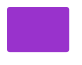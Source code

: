 @startuml

skinparam ClassBackgroundColor #DarkOrchid
skinparam ClassFontColor #DarkOrchid
skinparam ClassBorderColor #DarkOrchid

skinparam ClassStereotypeFontSize 0
skinparam CircledCharacterFontSize 0
skinparam CircledCharacterRadius 0
skinparam ClassBorderThickness 0
skinparam Shadowing false

class Dummy

@enduml